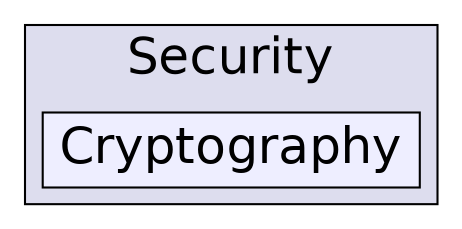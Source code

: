 digraph "C:/Users/nathanael/Documents/resizer/Plugins/Security/Cryptography" {
  compound=true
  node [ fontsize="24", fontname="Helvetica"];
  edge [ labelfontsize="24", labelfontname="Helvetica"];
  subgraph clusterdir_771a5d1ad4b01255c75a4a4a41d3c402 {
    graph [ bgcolor="#ddddee", pencolor="black", label="Security" fontname="Helvetica", fontsize="24", URL="dir_771a5d1ad4b01255c75a4a4a41d3c402.html"]
  dir_90632af6395ce1fe27211471642212df [shape=box, label="Cryptography", style="filled", fillcolor="#eeeeff", pencolor="black", URL="dir_90632af6395ce1fe27211471642212df.html"];
  }
}
